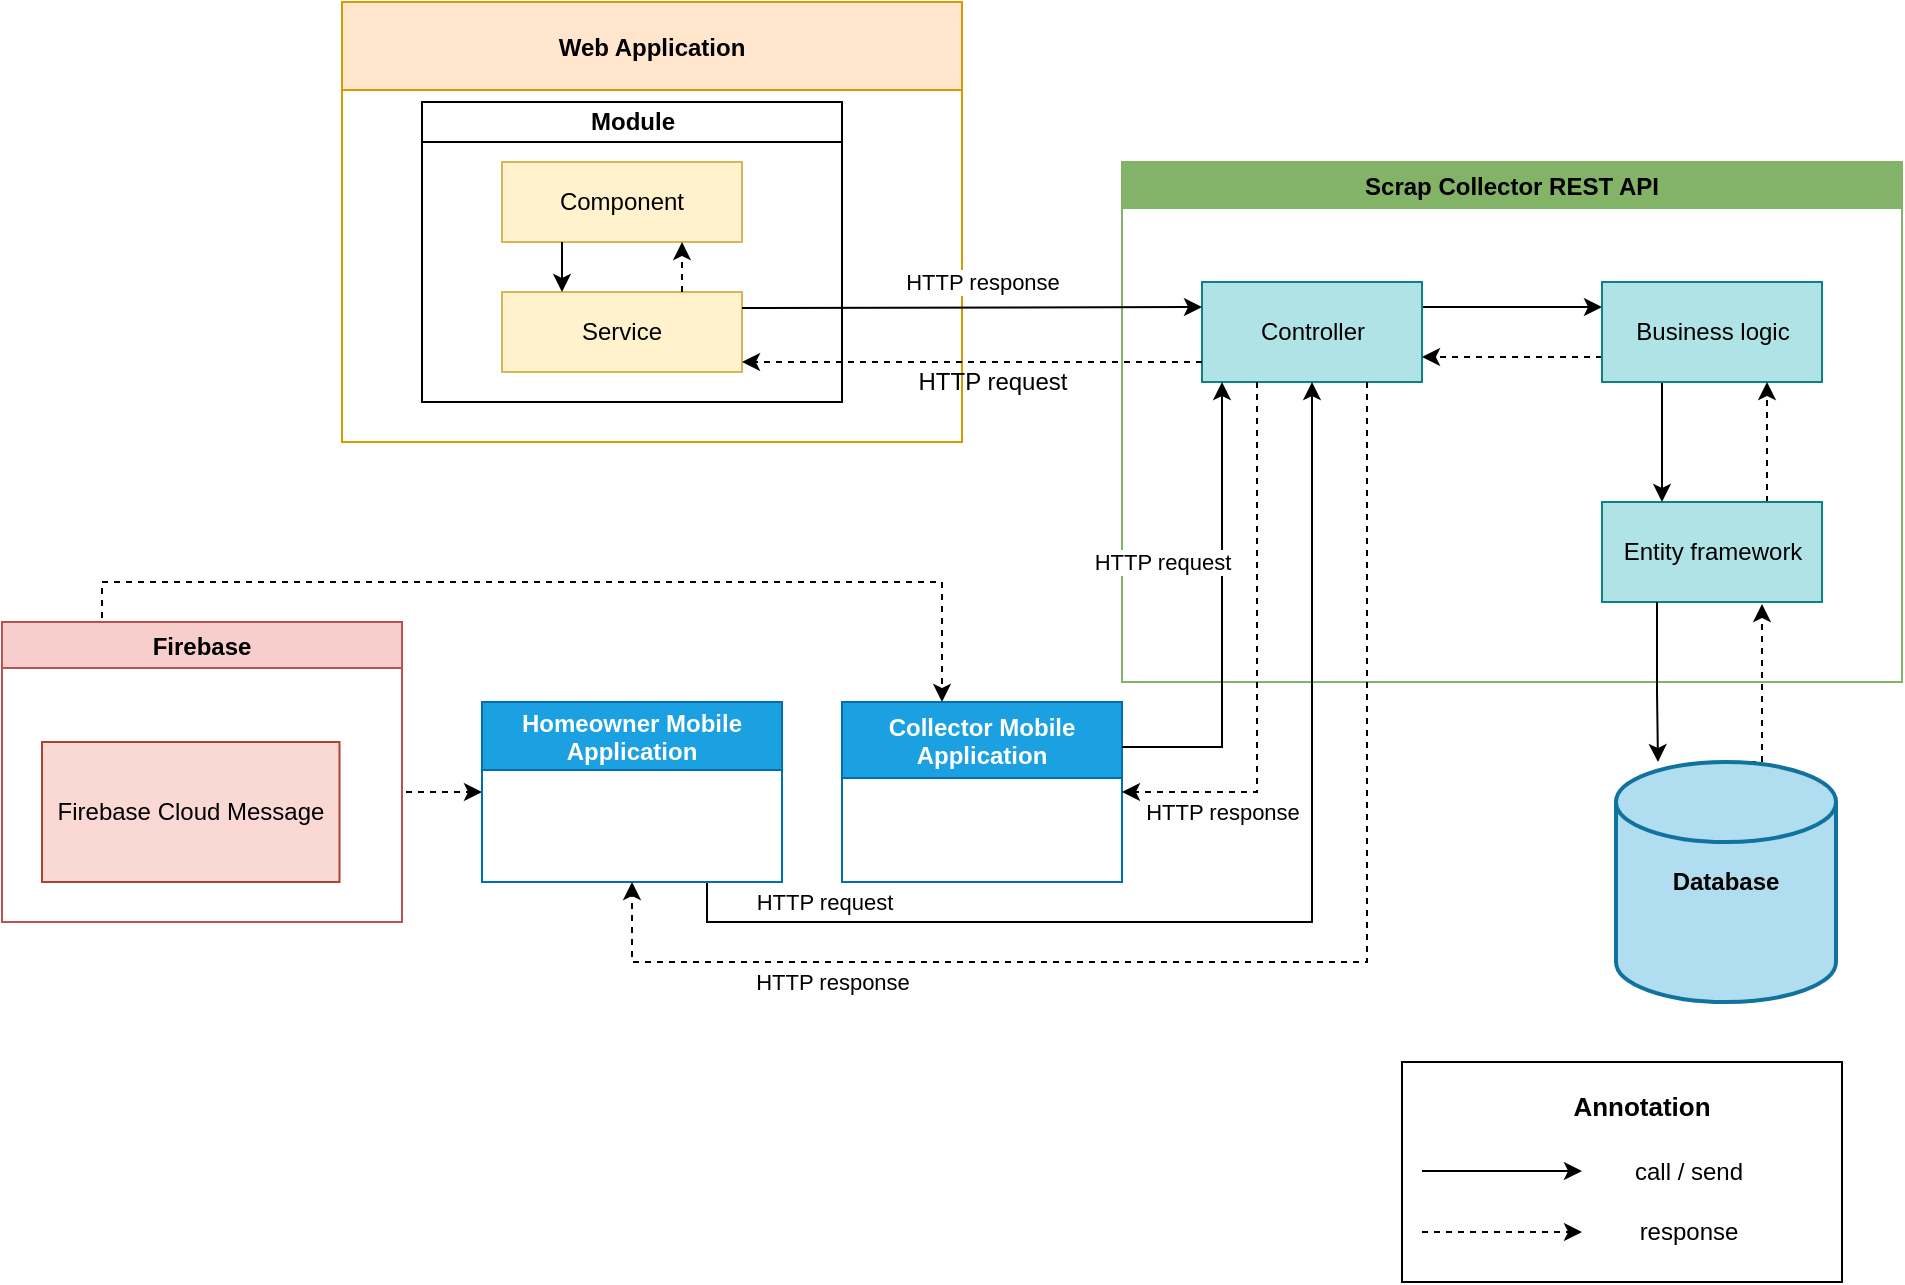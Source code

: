 <mxfile version="12.9.11" type="device"><diagram id="P3vGkdMUJb0rrzFjH5gJ" name="Page-1"><mxGraphModel dx="1865" dy="1722" grid="1" gridSize="10" guides="1" tooltips="1" connect="1" arrows="1" fold="1" page="1" pageScale="1" pageWidth="827" pageHeight="1169" math="0" shadow="0"><root><mxCell id="0"/><mxCell id="1" parent="0"/><mxCell id="AZVtRSgpu6I1IWtLpxLr-1" value="return" style="edgeStyle=orthogonalEdgeStyle;rounded=0;orthogonalLoop=1;jettySize=auto;html=1;exitX=0.5;exitY=0;exitDx=0;exitDy=0;exitPerimeter=0;fontFamily=Helvetica;align=center;dashed=1;noLabel=1;fontColor=none;" parent="1" source="AZVtRSgpu6I1IWtLpxLr-2" edge="1"><mxGeometry x="-0.01" y="-20" relative="1" as="geometry"><mxPoint x="790" y="271" as="targetPoint"/><Array as="points"><mxPoint x="790" y="350"/><mxPoint x="790" y="271"/></Array><mxPoint as="offset"/></mxGeometry></mxCell><mxCell id="AZVtRSgpu6I1IWtLpxLr-2" value="&lt;b&gt;Database&lt;/b&gt;" style="strokeWidth=2;html=1;shape=mxgraph.flowchart.database;whiteSpace=wrap;fillColor=#b1ddf0;strokeColor=#10739e;" parent="1" vertex="1"><mxGeometry x="717" y="350" width="110" height="120" as="geometry"/></mxCell><mxCell id="AZVtRSgpu6I1IWtLpxLr-3" value="Scrap Collector REST API" style="swimlane;fillColor=#82B366;strokeColor=#82B366;rounded=0;" parent="1" vertex="1"><mxGeometry x="470" y="50" width="390" height="260" as="geometry"><mxRectangle x="470" y="30" width="220" height="23" as="alternateBounds"/></mxGeometry></mxCell><mxCell id="AZVtRSgpu6I1IWtLpxLr-4" value="call" style="edgeStyle=orthogonalEdgeStyle;rounded=0;orthogonalLoop=1;jettySize=auto;exitX=1;exitY=0.25;exitDx=0;exitDy=0;entryX=0;entryY=0.25;entryDx=0;entryDy=0;fontStyle=0;align=center;verticalAlign=middle;html=1;fontFamily=Helvetica;noLabel=1;fontColor=none;" parent="AZVtRSgpu6I1IWtLpxLr-3" source="AZVtRSgpu6I1IWtLpxLr-5" target="AZVtRSgpu6I1IWtLpxLr-8" edge="1"><mxGeometry x="0.111" y="16" relative="1" as="geometry"><Array as="points"><mxPoint x="200" y="73"/><mxPoint x="200" y="73"/></Array><mxPoint x="-10" y="4" as="offset"/></mxGeometry></mxCell><mxCell id="AZVtRSgpu6I1IWtLpxLr-5" value="Controller" style="html=1;strokeColor=#0e8088;fillColor=#b0e3e6;" parent="AZVtRSgpu6I1IWtLpxLr-3" vertex="1"><mxGeometry x="40" y="60" width="110" height="50" as="geometry"/></mxCell><mxCell id="AZVtRSgpu6I1IWtLpxLr-6" value="call" style="edgeStyle=orthogonalEdgeStyle;rounded=0;orthogonalLoop=1;jettySize=auto;html=1;noLabel=1;fontColor=none;" parent="AZVtRSgpu6I1IWtLpxLr-3" source="AZVtRSgpu6I1IWtLpxLr-8" target="AZVtRSgpu6I1IWtLpxLr-10" edge="1"><mxGeometry y="-20" relative="1" as="geometry"><Array as="points"><mxPoint x="270" y="140"/><mxPoint x="270" y="140"/></Array><mxPoint as="offset"/></mxGeometry></mxCell><mxCell id="AZVtRSgpu6I1IWtLpxLr-7" value="return" style="edgeStyle=orthogonalEdgeStyle;rounded=0;orthogonalLoop=1;jettySize=auto;html=1;exitX=0;exitY=0.75;exitDx=0;exitDy=0;entryX=1;entryY=0.75;entryDx=0;entryDy=0;dashed=1;fontFamily=Helvetica;align=center;noLabel=1;fontColor=none;" parent="AZVtRSgpu6I1IWtLpxLr-3" source="AZVtRSgpu6I1IWtLpxLr-8" target="AZVtRSgpu6I1IWtLpxLr-5" edge="1"><mxGeometry x="0.111" y="13" relative="1" as="geometry"><mxPoint as="offset"/></mxGeometry></mxCell><mxCell id="AZVtRSgpu6I1IWtLpxLr-8" value="Business logic" style="html=1;strokeColor=#0e8088;fillColor=#b0e3e6;" parent="AZVtRSgpu6I1IWtLpxLr-3" vertex="1"><mxGeometry x="240" y="60" width="110" height="50" as="geometry"/></mxCell><mxCell id="AZVtRSgpu6I1IWtLpxLr-9" value="return" style="edgeStyle=orthogonalEdgeStyle;rounded=0;orthogonalLoop=1;jettySize=auto;html=1;exitX=0.75;exitY=0;exitDx=0;exitDy=0;entryX=0.75;entryY=1;entryDx=0;entryDy=0;dashed=1;fontFamily=Helvetica;align=center;noLabel=1;fontColor=none;" parent="AZVtRSgpu6I1IWtLpxLr-3" source="AZVtRSgpu6I1IWtLpxLr-10" target="AZVtRSgpu6I1IWtLpxLr-8" edge="1"><mxGeometry y="-27" relative="1" as="geometry"><mxPoint x="1" as="offset"/></mxGeometry></mxCell><mxCell id="AZVtRSgpu6I1IWtLpxLr-10" value="Entity framework" style="html=1;strokeColor=#0e8088;fillColor=#b0e3e6;" parent="AZVtRSgpu6I1IWtLpxLr-3" vertex="1"><mxGeometry x="240" y="170" width="110" height="50" as="geometry"/></mxCell><mxCell id="4WeY9ApnVree1jL_RQ60-21" style="edgeStyle=orthogonalEdgeStyle;rounded=0;orthogonalLoop=1;jettySize=auto;html=1;exitX=0.75;exitY=0;exitDx=0;exitDy=0;dashed=1;" edge="1" parent="1" source="AZVtRSgpu6I1IWtLpxLr-11" target="4WeY9ApnVree1jL_RQ60-5"><mxGeometry relative="1" as="geometry"><Array as="points"><mxPoint x="-40" y="280"/><mxPoint x="-40" y="260"/><mxPoint x="380" y="260"/></Array></mxGeometry></mxCell><mxCell id="4WeY9ApnVree1jL_RQ60-22" style="edgeStyle=orthogonalEdgeStyle;rounded=0;orthogonalLoop=1;jettySize=auto;html=1;exitX=1;exitY=0.5;exitDx=0;exitDy=0;entryX=0;entryY=0.5;entryDx=0;entryDy=0;dashed=1;" edge="1" parent="1" source="AZVtRSgpu6I1IWtLpxLr-11" target="4WeY9ApnVree1jL_RQ60-3"><mxGeometry relative="1" as="geometry"><Array as="points"><mxPoint x="110" y="365"/></Array></mxGeometry></mxCell><mxCell id="AZVtRSgpu6I1IWtLpxLr-11" value="Firebase" style="swimlane;fillColor=#f8cecc;strokeColor=#b85450;" parent="1" vertex="1"><mxGeometry x="-90" y="280" width="200" height="150" as="geometry"/></mxCell><mxCell id="AZVtRSgpu6I1IWtLpxLr-12" value="Firebase Cloud Message" style="html=1;strokeColor=#ae4132;fillColor=#fad9d5;" parent="AZVtRSgpu6I1IWtLpxLr-11" vertex="1"><mxGeometry x="20" y="60" width="148.75" height="70" as="geometry"/></mxCell><mxCell id="AZVtRSgpu6I1IWtLpxLr-13" value="Web Application" style="swimlane;fillColor=#ffe6cc;strokeColor=#d79b00;startSize=44;rounded=0;swimlaneLine=1;glass=0;comic=0;shadow=0;" parent="1" vertex="1"><mxGeometry x="80" y="-30" width="310" height="220" as="geometry"/></mxCell><mxCell id="AZVtRSgpu6I1IWtLpxLr-15" value="Module" style="swimlane;html=1;startSize=20;horizontal=1;containerType=tree;rounded=0;" parent="AZVtRSgpu6I1IWtLpxLr-13" vertex="1"><mxGeometry x="40" y="50" width="210" height="150" as="geometry"/></mxCell><mxCell id="AZVtRSgpu6I1IWtLpxLr-16" value="Service" style="rounded=0;whiteSpace=wrap;html=1;fillColor=#fff2cc;strokeColor=#d6b656;" parent="AZVtRSgpu6I1IWtLpxLr-15" vertex="1"><mxGeometry x="40" y="95" width="120" height="40" as="geometry"/></mxCell><mxCell id="AZVtRSgpu6I1IWtLpxLr-17" value="Component" style="rounded=0;whiteSpace=wrap;html=1;fillColor=#fff2cc;strokeColor=#d6b656;" parent="AZVtRSgpu6I1IWtLpxLr-15" vertex="1"><mxGeometry x="40" y="30" width="120" height="40" as="geometry"/></mxCell><mxCell id="AZVtRSgpu6I1IWtLpxLr-18" style="edgeStyle=orthogonalEdgeStyle;rounded=0;orthogonalLoop=1;jettySize=auto;html=1;exitX=0.25;exitY=1;exitDx=0;exitDy=0;entryX=0.25;entryY=0;entryDx=0;entryDy=0;" parent="AZVtRSgpu6I1IWtLpxLr-15" source="AZVtRSgpu6I1IWtLpxLr-17" target="AZVtRSgpu6I1IWtLpxLr-16" edge="1"><mxGeometry relative="1" as="geometry"/></mxCell><mxCell id="AZVtRSgpu6I1IWtLpxLr-19" style="edgeStyle=orthogonalEdgeStyle;rounded=0;orthogonalLoop=1;jettySize=auto;html=1;exitX=0.75;exitY=0;exitDx=0;exitDy=0;entryX=0.75;entryY=1;entryDx=0;entryDy=0;dashed=1;fontColor=none;noLabel=1;" parent="AZVtRSgpu6I1IWtLpxLr-15" source="AZVtRSgpu6I1IWtLpxLr-16" target="AZVtRSgpu6I1IWtLpxLr-17" edge="1"><mxGeometry relative="1" as="geometry"/></mxCell><mxCell id="AZVtRSgpu6I1IWtLpxLr-20" value="" style="text;html=1;align=center;verticalAlign=middle;resizable=0;points=[];autosize=1;" parent="AZVtRSgpu6I1IWtLpxLr-15" vertex="1"><mxGeometry x="185" y="100" width="50" height="40" as="geometry"/></mxCell><mxCell id="AZVtRSgpu6I1IWtLpxLr-21" value="" style="text;html=1;align=center;verticalAlign=middle;resizable=0;points=[];autosize=1;" parent="AZVtRSgpu6I1IWtLpxLr-15" vertex="1"><mxGeometry x="50" y="100" width="50" height="40" as="geometry"/></mxCell><mxCell id="AZVtRSgpu6I1IWtLpxLr-25" value="query" style="edgeStyle=orthogonalEdgeStyle;rounded=0;orthogonalLoop=1;jettySize=auto;html=1;exitX=0.25;exitY=1;exitDx=0;exitDy=0;fontFamily=Helvetica;align=center;noLabel=1;fontColor=none;" parent="1" source="AZVtRSgpu6I1IWtLpxLr-10" edge="1"><mxGeometry x="-0.25" y="-27" relative="1" as="geometry"><mxPoint x="738" y="350" as="targetPoint"/><Array as="points"><mxPoint x="738" y="315"/><mxPoint x="738" y="315"/></Array><mxPoint as="offset"/></mxGeometry></mxCell><mxCell id="AZVtRSgpu6I1IWtLpxLr-28" value="HTTP response" style="edgeStyle=orthogonalEdgeStyle;rounded=0;orthogonalLoop=1;jettySize=auto;html=1;fontFamily=Helvetica;align=center;dashed=1;entryX=1;entryY=0.875;entryDx=0;entryDy=0;entryPerimeter=0;" parent="1" source="AZVtRSgpu6I1IWtLpxLr-5" edge="1" target="AZVtRSgpu6I1IWtLpxLr-16"><mxGeometry x="0.391" y="-64" relative="1" as="geometry"><mxPoint x="265" y="150" as="targetPoint"/><Array as="points"><mxPoint x="350" y="150"/><mxPoint x="350" y="150"/></Array><mxPoint x="50" y="24" as="offset"/></mxGeometry></mxCell><mxCell id="AZVtRSgpu6I1IWtLpxLr-34" value="" style="rounded=0;whiteSpace=wrap;html=1;fontColor=none;" parent="1" vertex="1"><mxGeometry x="610" y="500" width="220" height="110" as="geometry"/></mxCell><mxCell id="AZVtRSgpu6I1IWtLpxLr-37" value="&lt;div style=&quot;font-size: 13px&quot;&gt;&lt;font style=&quot;font-size: 13px&quot;&gt;&lt;b&gt;Annotation&lt;/b&gt;&lt;/font&gt;&lt;/div&gt;&lt;div style=&quot;font-size: 13px&quot;&gt;&lt;font style=&quot;font-size: 13px&quot;&gt;&lt;b&gt;&lt;br&gt;&lt;/b&gt;&lt;/font&gt;&lt;/div&gt;" style="text;html=1;strokeColor=none;fillColor=none;align=center;verticalAlign=middle;whiteSpace=wrap;rounded=0;fontColor=none;" parent="1" vertex="1"><mxGeometry x="710" y="520" width="40" height="20" as="geometry"/></mxCell><mxCell id="AZVtRSgpu6I1IWtLpxLr-40" value="" style="endArrow=classic;html=1;fontColor=none;" parent="1" edge="1"><mxGeometry width="50" height="50" relative="1" as="geometry"><mxPoint x="620" y="554.5" as="sourcePoint"/><mxPoint x="700" y="554.5" as="targetPoint"/></mxGeometry></mxCell><mxCell id="AZVtRSgpu6I1IWtLpxLr-41" value="" style="endArrow=classic;html=1;fontColor=none;dashed=1;" parent="1" edge="1"><mxGeometry width="50" height="50" relative="1" as="geometry"><mxPoint x="620" y="585" as="sourcePoint"/><mxPoint x="700" y="585" as="targetPoint"/></mxGeometry></mxCell><mxCell id="AZVtRSgpu6I1IWtLpxLr-42" value="call / send" style="text;html=1;strokeColor=none;fillColor=none;align=center;verticalAlign=middle;whiteSpace=wrap;rounded=0;fontColor=none;" parent="1" vertex="1"><mxGeometry x="717" y="545" width="73" height="20" as="geometry"/></mxCell><mxCell id="AZVtRSgpu6I1IWtLpxLr-43" value="response" style="text;html=1;strokeColor=none;fillColor=none;align=center;verticalAlign=middle;whiteSpace=wrap;rounded=0;fontColor=none;" parent="1" vertex="1"><mxGeometry x="717" y="575" width="73" height="20" as="geometry"/></mxCell><mxCell id="4WeY9ApnVree1jL_RQ60-16" style="edgeStyle=orthogonalEdgeStyle;rounded=0;orthogonalLoop=1;jettySize=auto;html=1;exitX=0.75;exitY=1;exitDx=0;exitDy=0;entryX=0.5;entryY=1;entryDx=0;entryDy=0;" edge="1" parent="1" source="4WeY9ApnVree1jL_RQ60-3" target="AZVtRSgpu6I1IWtLpxLr-5"><mxGeometry relative="1" as="geometry"/></mxCell><mxCell id="4WeY9ApnVree1jL_RQ60-18" value="&lt;div&gt;HTTP request&lt;/div&gt;" style="edgeLabel;html=1;align=center;verticalAlign=middle;resizable=0;points=[];" vertex="1" connectable="0" parent="4WeY9ApnVree1jL_RQ60-16"><mxGeometry x="-0.786" y="1" relative="1" as="geometry"><mxPoint x="14.5" y="-9" as="offset"/></mxGeometry></mxCell><mxCell id="4WeY9ApnVree1jL_RQ60-3" value="Homeowner Mobile&#xA; Application " style="swimlane;fillColor=#1ba1e2;strokeColor=#006EAF;startSize=34;fontColor=#ffffff;" vertex="1" parent="1"><mxGeometry x="150" y="320" width="150" height="90" as="geometry"/></mxCell><mxCell id="4WeY9ApnVree1jL_RQ60-5" value="Collector Mobile &#xA;Application " style="swimlane;fillColor=#1ba1e2;strokeColor=#006EAF;startSize=38;fontColor=#ffffff;" vertex="1" parent="1"><mxGeometry x="330" y="320" width="140" height="90" as="geometry"/></mxCell><mxCell id="4WeY9ApnVree1jL_RQ60-10" style="edgeStyle=orthogonalEdgeStyle;rounded=0;orthogonalLoop=1;jettySize=auto;html=1;entryX=0;entryY=0.25;entryDx=0;entryDy=0;" edge="1" parent="1" target="AZVtRSgpu6I1IWtLpxLr-5"><mxGeometry relative="1" as="geometry"><mxPoint x="500" y="125" as="targetPoint"/><mxPoint x="290" y="123" as="sourcePoint"/><Array as="points"><mxPoint x="280" y="123"/><mxPoint x="260" y="123"/></Array></mxGeometry></mxCell><mxCell id="4WeY9ApnVree1jL_RQ60-11" value="" style="endArrow=classic;html=1;exitX=1;exitY=0.25;exitDx=0;exitDy=0;edgeStyle=orthogonalEdgeStyle;rounded=0;" edge="1" parent="1" source="4WeY9ApnVree1jL_RQ60-5"><mxGeometry width="50" height="50" relative="1" as="geometry"><mxPoint x="360" y="280" as="sourcePoint"/><mxPoint x="520" y="160" as="targetPoint"/><Array as="points"><mxPoint x="520" y="343"/><mxPoint x="520" y="160"/></Array></mxGeometry></mxCell><mxCell id="4WeY9ApnVree1jL_RQ60-14" value="HTTP request" style="edgeLabel;html=1;align=center;verticalAlign=middle;resizable=0;points=[];" vertex="1" connectable="0" parent="4WeY9ApnVree1jL_RQ60-11"><mxGeometry x="-0.57" y="32" relative="1" as="geometry"><mxPoint x="2" y="-92.5" as="offset"/></mxGeometry></mxCell><mxCell id="4WeY9ApnVree1jL_RQ60-13" style="edgeStyle=orthogonalEdgeStyle;rounded=0;orthogonalLoop=1;jettySize=auto;html=1;exitX=0.25;exitY=1;exitDx=0;exitDy=0;entryX=1;entryY=0.5;entryDx=0;entryDy=0;dashed=1;" edge="1" parent="1" source="AZVtRSgpu6I1IWtLpxLr-5" target="4WeY9ApnVree1jL_RQ60-5"><mxGeometry relative="1" as="geometry"/></mxCell><mxCell id="4WeY9ApnVree1jL_RQ60-15" value="&lt;div&gt;HTTP response&lt;/div&gt;" style="edgeLabel;html=1;align=center;verticalAlign=middle;resizable=0;points=[];" vertex="1" connectable="0" parent="4WeY9ApnVree1jL_RQ60-13"><mxGeometry x="0.042" y="2" relative="1" as="geometry"><mxPoint x="-19.5" y="73" as="offset"/></mxGeometry></mxCell><mxCell id="4WeY9ApnVree1jL_RQ60-17" style="edgeStyle=orthogonalEdgeStyle;rounded=0;orthogonalLoop=1;jettySize=auto;html=1;exitX=0.75;exitY=1;exitDx=0;exitDy=0;entryX=0.5;entryY=1;entryDx=0;entryDy=0;dashed=1;" edge="1" parent="1" source="AZVtRSgpu6I1IWtLpxLr-5" target="4WeY9ApnVree1jL_RQ60-3"><mxGeometry relative="1" as="geometry"><Array as="points"><mxPoint x="593" y="450"/><mxPoint x="225" y="450"/></Array></mxGeometry></mxCell><mxCell id="4WeY9ApnVree1jL_RQ60-19" value="&lt;div&gt;HTTP response&lt;/div&gt;" style="edgeLabel;html=1;align=center;verticalAlign=middle;resizable=0;points=[];" vertex="1" connectable="0" parent="4WeY9ApnVree1jL_RQ60-17"><mxGeometry x="0.619" y="3" relative="1" as="geometry"><mxPoint x="6.5" y="7" as="offset"/></mxGeometry></mxCell><mxCell id="AZVtRSgpu6I1IWtLpxLr-14" value="HTTP request" style="text;html=1;align=center;verticalAlign=middle;resizable=0;points=[];autosize=1;" parent="1" vertex="1"><mxGeometry x="360" y="150" width="90" height="20" as="geometry"/></mxCell></root></mxGraphModel></diagram></mxfile>